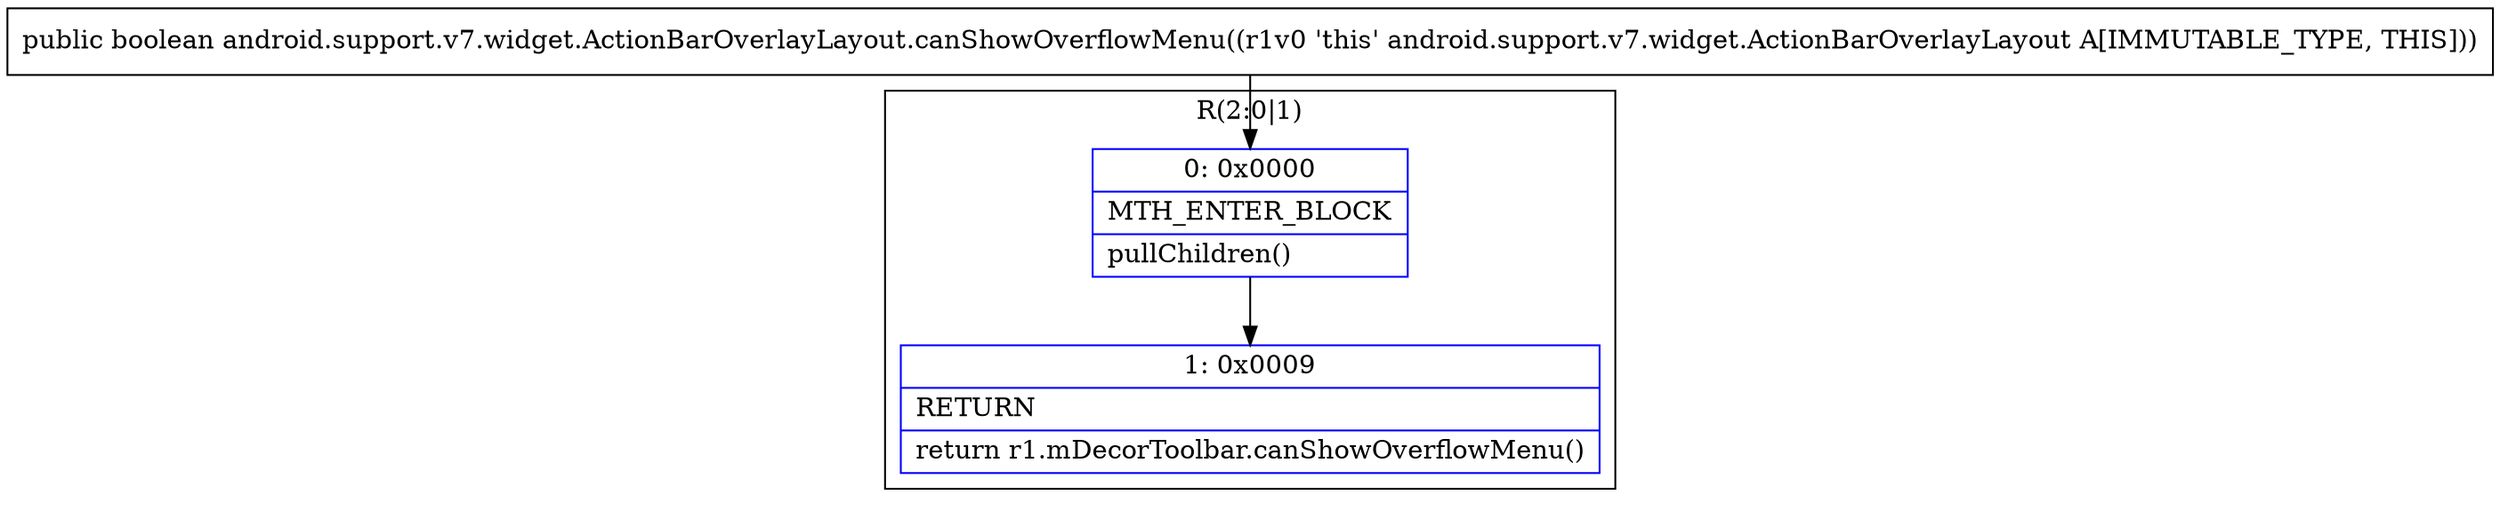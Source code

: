 digraph "CFG forandroid.support.v7.widget.ActionBarOverlayLayout.canShowOverflowMenu()Z" {
subgraph cluster_Region_1570135874 {
label = "R(2:0|1)";
node [shape=record,color=blue];
Node_0 [shape=record,label="{0\:\ 0x0000|MTH_ENTER_BLOCK\l|pullChildren()\l}"];
Node_1 [shape=record,label="{1\:\ 0x0009|RETURN\l|return r1.mDecorToolbar.canShowOverflowMenu()\l}"];
}
MethodNode[shape=record,label="{public boolean android.support.v7.widget.ActionBarOverlayLayout.canShowOverflowMenu((r1v0 'this' android.support.v7.widget.ActionBarOverlayLayout A[IMMUTABLE_TYPE, THIS])) }"];
MethodNode -> Node_0;
Node_0 -> Node_1;
}

